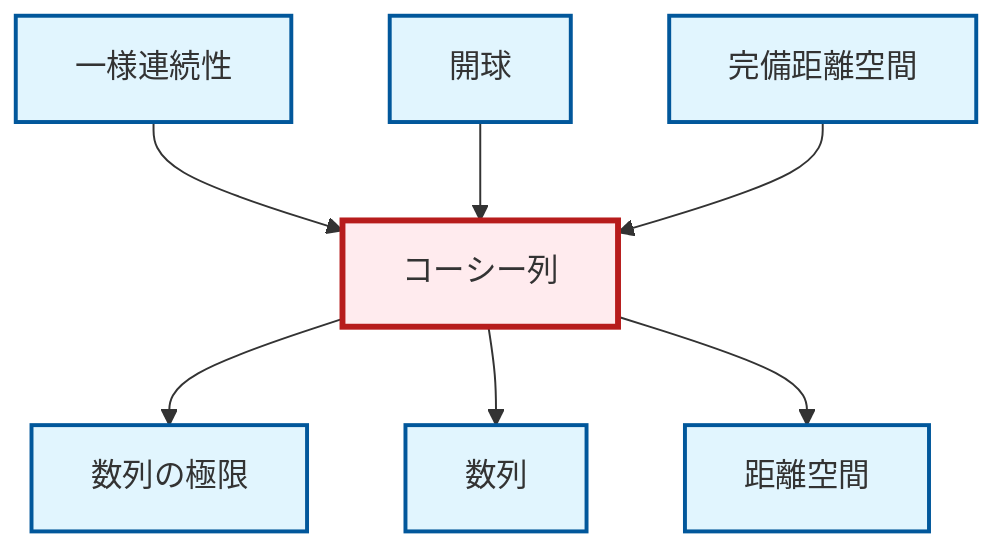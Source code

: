 graph TD
    classDef definition fill:#e1f5fe,stroke:#01579b,stroke-width:2px
    classDef theorem fill:#f3e5f5,stroke:#4a148c,stroke-width:2px
    classDef axiom fill:#fff3e0,stroke:#e65100,stroke-width:2px
    classDef example fill:#e8f5e9,stroke:#1b5e20,stroke-width:2px
    classDef current fill:#ffebee,stroke:#b71c1c,stroke-width:3px
    def-cauchy-sequence["コーシー列"]:::definition
    def-sequence["数列"]:::definition
    def-metric-space["距離空間"]:::definition
    def-complete-metric-space["完備距離空間"]:::definition
    def-open-ball["開球"]:::definition
    def-limit["数列の極限"]:::definition
    def-uniform-continuity["一様連続性"]:::definition
    def-cauchy-sequence --> def-limit
    def-uniform-continuity --> def-cauchy-sequence
    def-open-ball --> def-cauchy-sequence
    def-cauchy-sequence --> def-sequence
    def-complete-metric-space --> def-cauchy-sequence
    def-cauchy-sequence --> def-metric-space
    class def-cauchy-sequence current